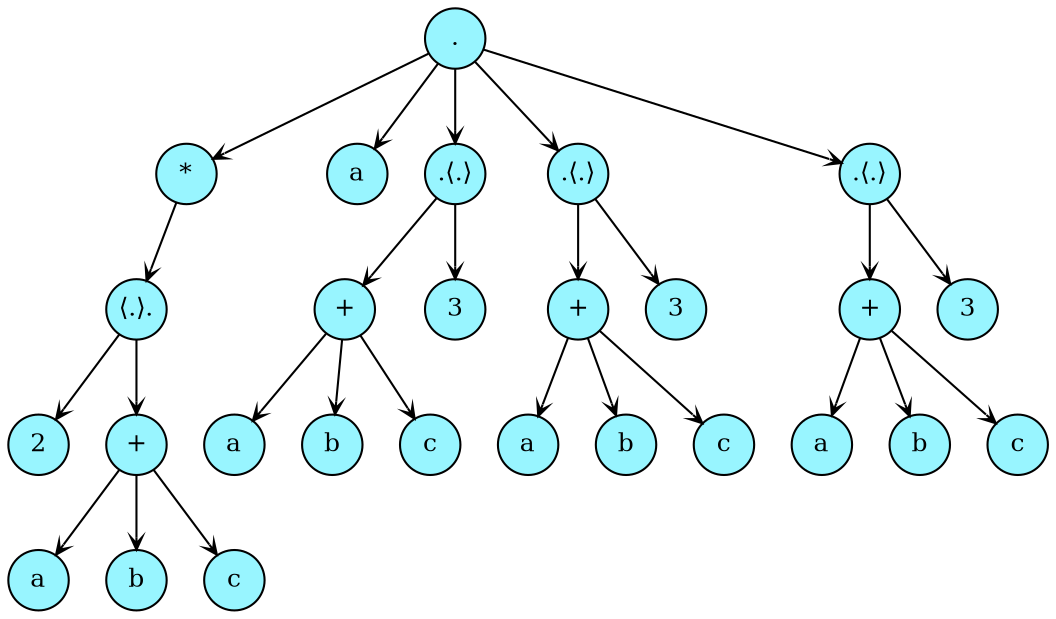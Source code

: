 digraph
{
  edge [arrowhead = vee, arrowsize = .6]
  node [fontsize = 12, fillcolor = cadetblue1, shape = circle, style = "filled,rounded", height = 0.4, width = 0.4, fixedsize = true]

  3 [label="2"]
  5 [label="a"]
  6 [label="b"]
  7 [label="c"]
  4 [label="+"]
  4 -> 5
  4 -> 6
  4 -> 7
  2 [label="⟨.⟩."]
  2 -> 3
  2 -> 4
  1 [label="*"]
  1 -> 2
  8 [label="a"]
  11 [label="a"]
  12 [label="b"]
  13 [label="c"]
  10 [label="+"]
  10 -> 11
  10 -> 12
  10 -> 13
  14 [label="3"]
  9 [label=".⟨.⟩"]
  9 -> 10
  9 -> 14
  17 [label="a"]
  18 [label="b"]
  19 [label="c"]
  16 [label="+"]
  16 -> 17
  16 -> 18
  16 -> 19
  20 [label="3"]
  15 [label=".⟨.⟩"]
  15 -> 16
  15 -> 20
  23 [label="a"]
  24 [label="b"]
  25 [label="c"]
  22 [label="+"]
  22 -> 23
  22 -> 24
  22 -> 25
  26 [label="3"]
  21 [label=".⟨.⟩"]
  21 -> 22
  21 -> 26
  0 [label="."]
  0 -> 1
  0 -> 8
  0 -> 9
  0 -> 15
  0 -> 21
}
